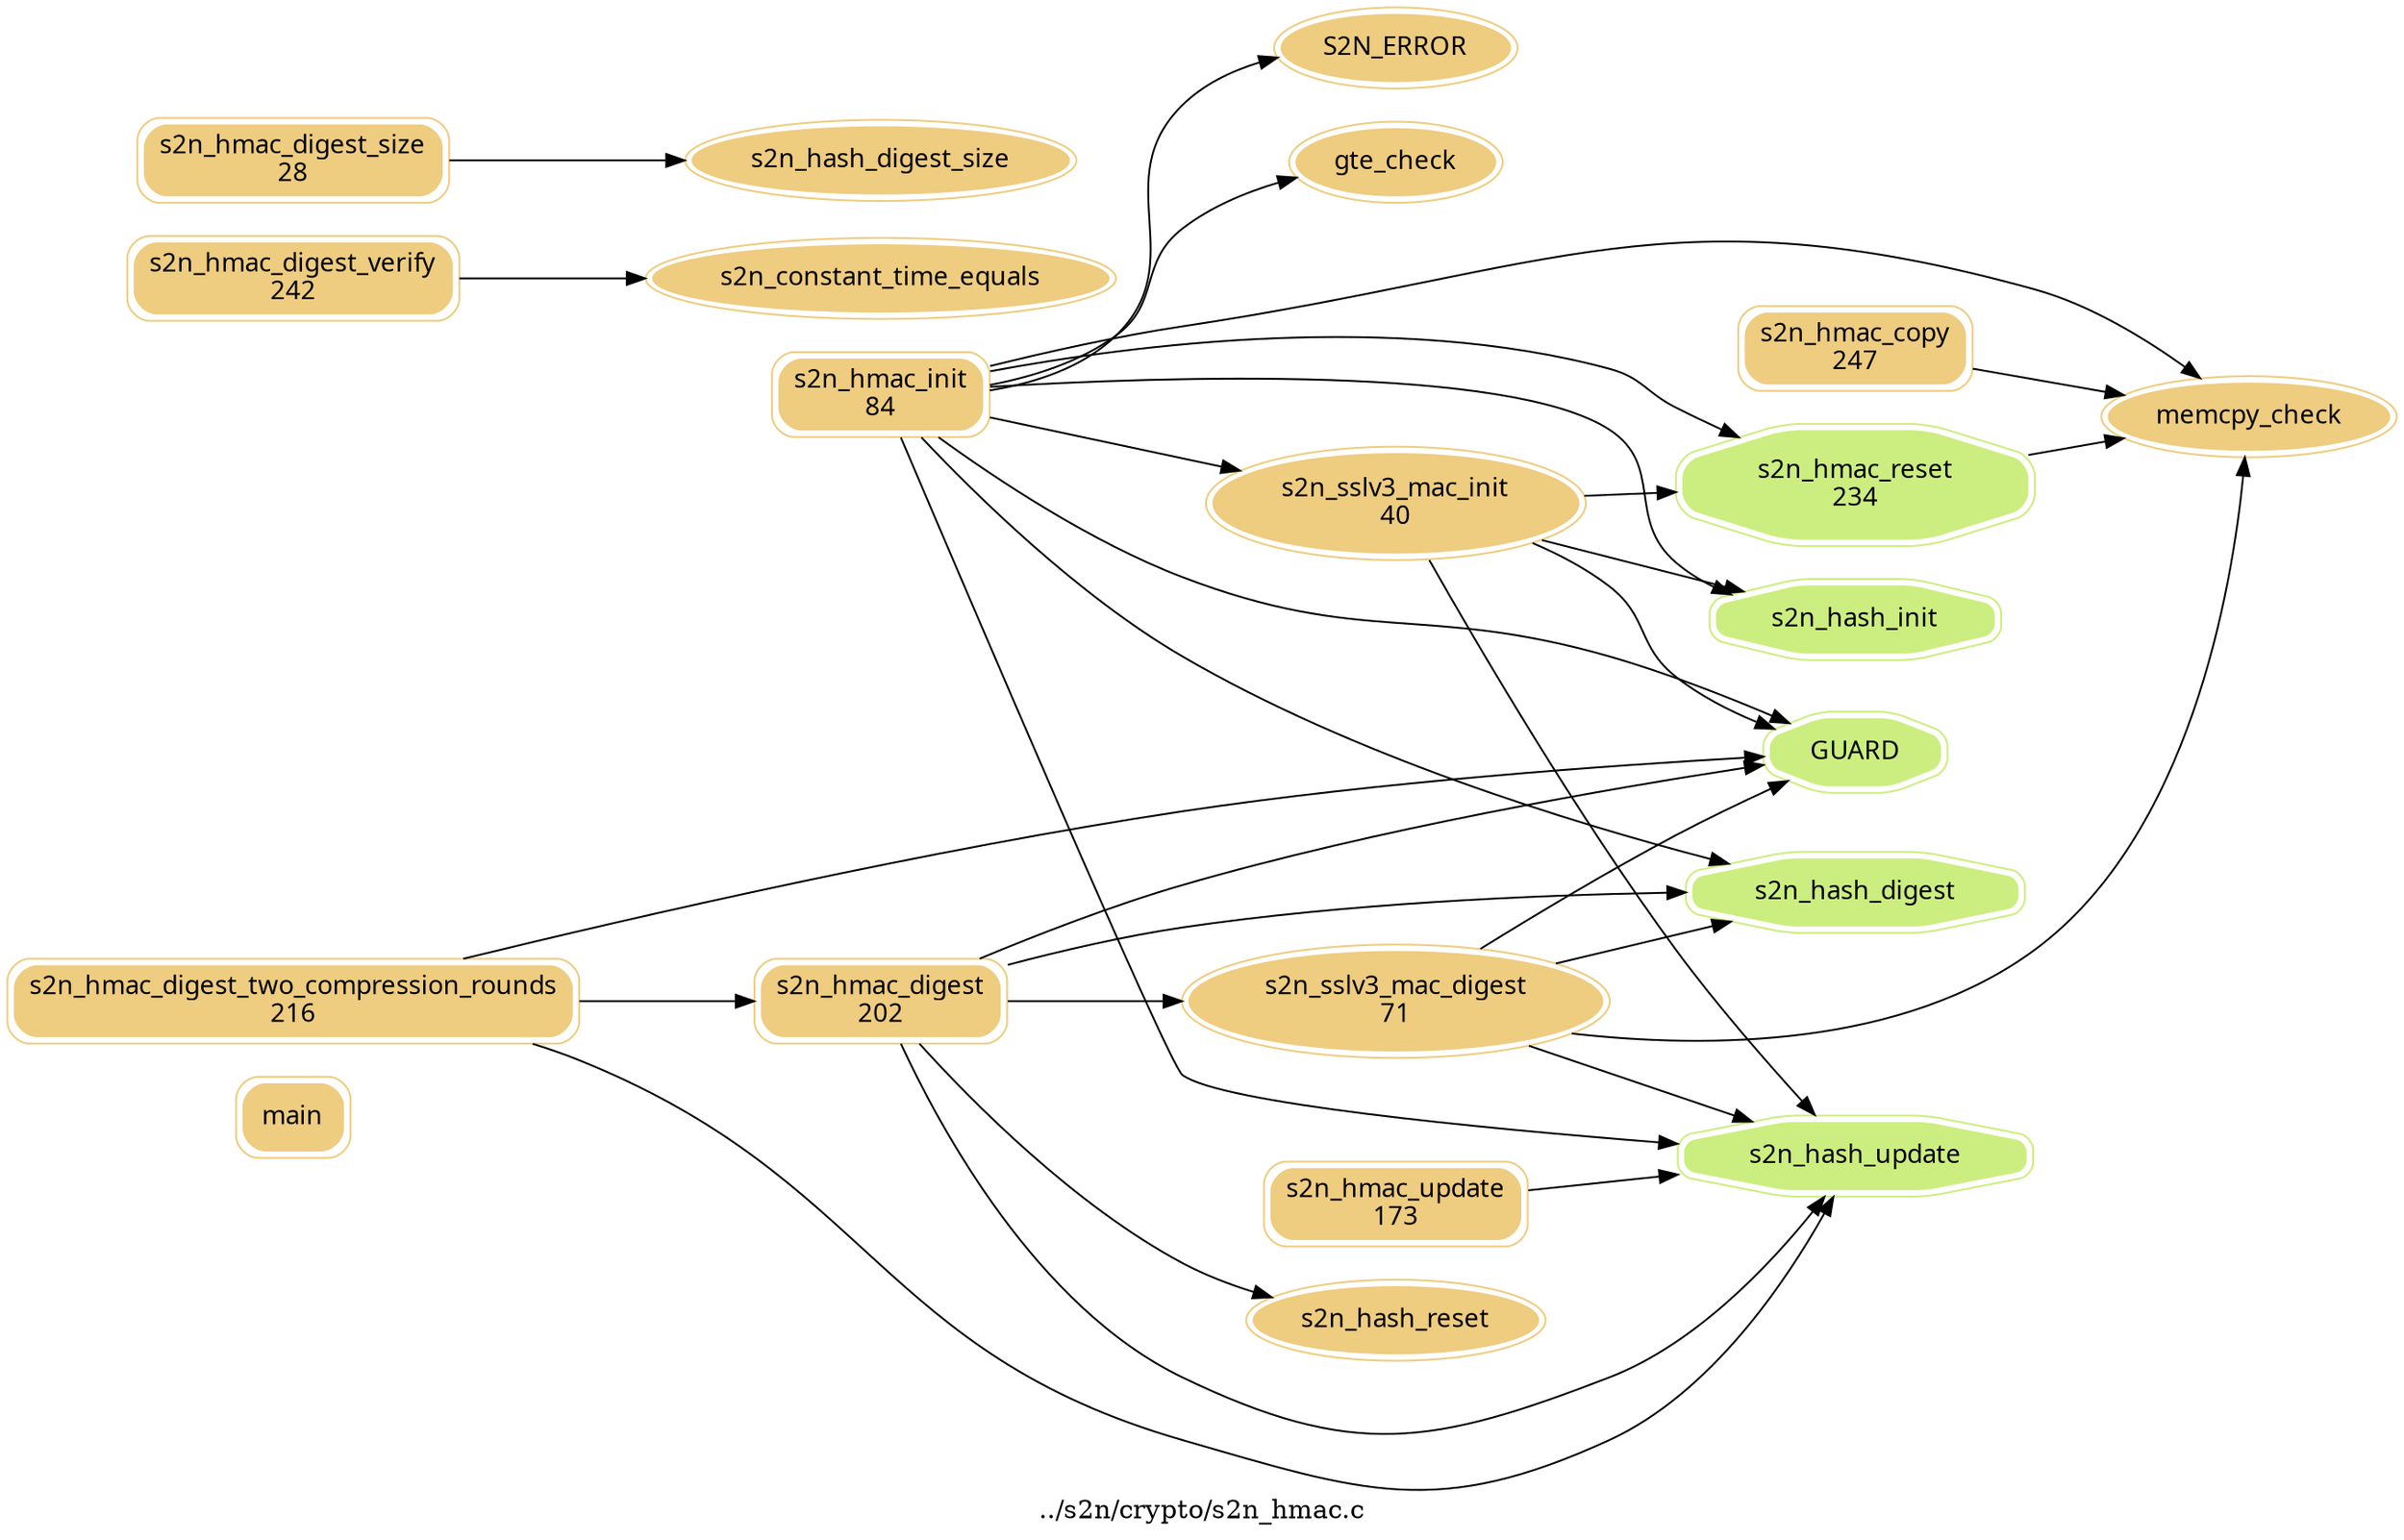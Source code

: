 digraph G {
node [peripheries=2 style="filled,rounded" fontname="Vera Sans Mono" color="#eecc80"];
rankdir=LR;
label="../s2n/crypto/s2n_hmac.c"
main [shape=box];
memcpy_check[label="memcpy_check" color="#eecc80" shape=ellipse];

S2N_ERROR[label="S2N_ERROR" color="#eecc80" shape=ellipse];

s2n_hmac_reset[label="s2n_hmac_reset\n234" color="#ccee80" shape=octagon];

s2n_hmac_digest_two_compression_rounds[label="s2n_hmac_digest_two_compression_rounds\n216" color="#eecc80" shape=box];

gte_check[label="gte_check" color="#eecc80" shape=ellipse];

s2n_hmac_digest[label="s2n_hmac_digest\n202" color="#eecc80" shape=box];

s2n_constant_time_equals[label="s2n_constant_time_equals" color="#eecc80" shape=ellipse];

s2n_hash_digest_size[label="s2n_hash_digest_size" color="#eecc80" shape=ellipse];

s2n_hmac_update[label="s2n_hmac_update\n173" color="#eecc80" shape=box];

GUARD[label="GUARD" color="#ccee80" shape=octagon];

s2n_hmac_copy[label="s2n_hmac_copy\n247" color="#eecc80" shape=box];

s2n_hash_update[label="s2n_hash_update" color="#ccee80" shape=octagon];

s2n_hmac_init[label="s2n_hmac_init\n84" color="#eecc80" shape=box];

s2n_sslv3_mac_init[label="s2n_sslv3_mac_init\n40" color="#eecc80" shape=ellipse];

s2n_hash_reset[label="s2n_hash_reset" color="#eecc80" shape=ellipse];

s2n_hash_digest[label="s2n_hash_digest" color="#ccee80" shape=octagon];

s2n_sslv3_mac_digest[label="s2n_sslv3_mac_digest\n71" color="#eecc80" shape=ellipse];

s2n_hmac_digest_size[label="s2n_hmac_digest_size\n28" color="#eecc80" shape=box];

s2n_hash_init[label="s2n_hash_init" color="#ccee80" shape=octagon];

s2n_hmac_digest_verify[label="s2n_hmac_digest_verify\n242" color="#eecc80" shape=box];

edge [color="#000000"];

s2n_hmac_reset->memcpy_check
edge [color="#000000"];

s2n_hmac_digest_two_compression_rounds->GUARD
edge [color="#000000"];

s2n_hmac_digest_two_compression_rounds->s2n_hmac_digest
edge [color="#000000"];

s2n_hmac_digest_two_compression_rounds->s2n_hash_update
edge [color="#000000"];

s2n_hmac_digest->s2n_hash_reset
edge [color="#000000"];

s2n_hmac_digest->GUARD
edge [color="#000000"];

s2n_hmac_digest->s2n_sslv3_mac_digest
edge [color="#000000"];

s2n_hmac_digest->s2n_hash_digest
edge [color="#000000"];

s2n_hmac_digest->s2n_hash_update
edge [color="#000000"];

s2n_hmac_update->s2n_hash_update
edge [color="#000000"];

s2n_hmac_copy->memcpy_check
edge [color="#000000"];

s2n_hmac_init->memcpy_check
edge [color="#000000"];

s2n_hmac_init->gte_check
edge [color="#000000"];

s2n_hmac_init->s2n_hmac_reset
edge [color="#000000"];

s2n_hmac_init->GUARD
edge [color="#000000"];

s2n_hmac_init->s2n_sslv3_mac_init
edge [color="#000000"];

s2n_hmac_init->s2n_hash_update
edge [color="#000000"];

s2n_hmac_init->S2N_ERROR
edge [color="#000000"];

s2n_hmac_init->s2n_hash_digest
edge [color="#000000"];

s2n_hmac_init->s2n_hash_init
edge [color="#000000"];

s2n_sslv3_mac_init->GUARD
edge [color="#000000"];

s2n_sslv3_mac_init->s2n_hash_update
edge [color="#000000"];

s2n_sslv3_mac_init->s2n_hash_init
edge [color="#000000"];

s2n_sslv3_mac_init->s2n_hmac_reset
edge [color="#000000"];

s2n_sslv3_mac_digest->GUARD
edge [color="#000000"];

s2n_sslv3_mac_digest->memcpy_check
edge [color="#000000"];

s2n_sslv3_mac_digest->s2n_hash_digest
edge [color="#000000"];

s2n_sslv3_mac_digest->s2n_hash_update
edge [color="#000000"];

s2n_hmac_digest_size->s2n_hash_digest_size
edge [color="#000000"];

s2n_hmac_digest_verify->s2n_constant_time_equals
}
